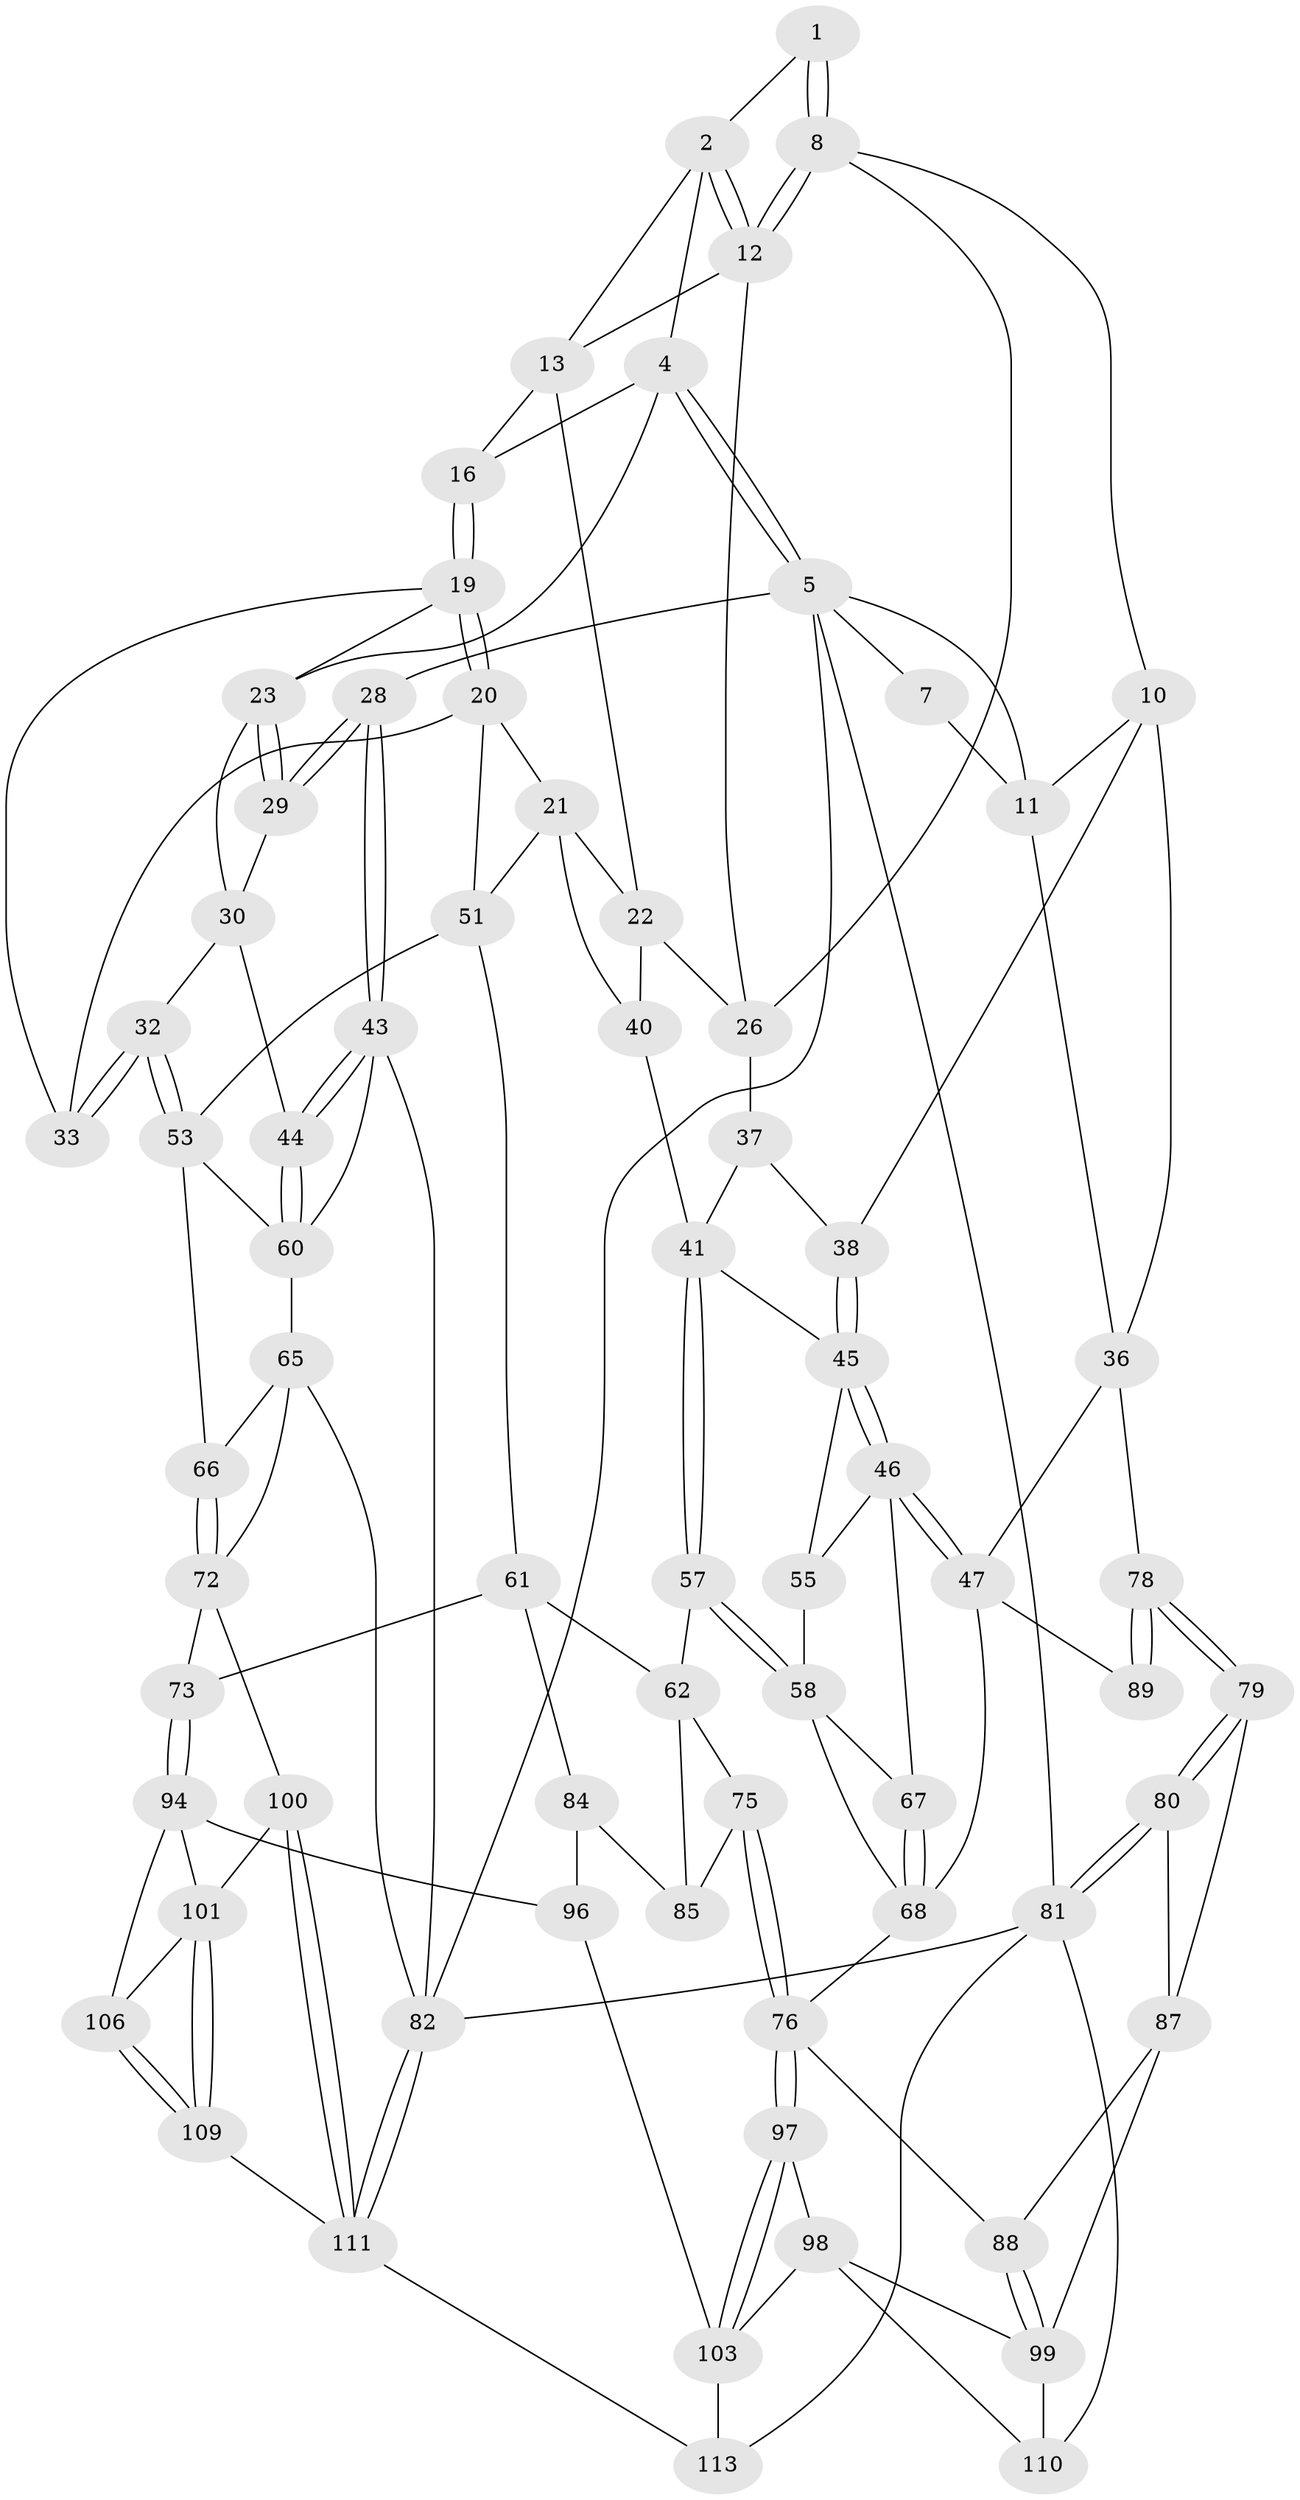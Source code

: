 // original degree distribution, {3: 0.03508771929824561, 4: 0.2631578947368421, 6: 0.2807017543859649, 5: 0.42105263157894735}
// Generated by graph-tools (version 1.1) at 2025/11/02/27/25 16:11:59]
// undirected, 71 vertices, 160 edges
graph export_dot {
graph [start="1"]
  node [color=gray90,style=filled];
  1 [pos="+0.19424064250526005+0"];
  2 [pos="+0.5366571722578448+0",super="+3"];
  4 [pos="+1+0",super="+17"];
  5 [pos="+1+0",super="+6"];
  7 [pos="+0.15915851694585775+0"];
  8 [pos="+0.25556164096074324+0",super="+9"];
  10 [pos="+0.11788240521131203+0.13078384524113493",super="+35"];
  11 [pos="+0.09887142576737765+0.0685066461176943",super="+18"];
  12 [pos="+0.4849616012161274+0.054020185460074956",super="+15"];
  13 [pos="+0.7032693237012139+0.04387565368859163",super="+14"];
  16 [pos="+0.7867386042697552+0.08470192769325224"];
  19 [pos="+0.7934293621429503+0.1444349386181349",super="+25"];
  20 [pos="+0.7534976891010216+0.23951452191467087",super="+34"];
  21 [pos="+0.7468101239339442+0.2364694549670855",super="+50"];
  22 [pos="+0.7175097063804682+0.213852548795822",super="+39"];
  23 [pos="+0.9007876268039848+0.1356690312484093",super="+24"];
  26 [pos="+0.3464041694462012+0.16362334615724042",super="+27"];
  28 [pos="+1+0.13898659299076874"];
  29 [pos="+1+0.19196819922300623"];
  30 [pos="+0.9148097889401006+0.24393014891494422",super="+31"];
  32 [pos="+0.830110014658728+0.3064186743481404"];
  33 [pos="+0.8082996588489826+0.28658762499691415"];
  36 [pos="+0+0.27333256631811165",super="+48"];
  37 [pos="+0.2881431037221067+0.20531745959286526"];
  38 [pos="+0.17348419233051549+0.24227781878410645"];
  40 [pos="+0.4726111756099125+0.25383954853157875"];
  41 [pos="+0.3805605724399438+0.3477371767236818",super="+42"];
  43 [pos="+1+0.3926750053820016",super="+71"];
  44 [pos="+1+0.38432500824923754"];
  45 [pos="+0.17500094442514966+0.28260522980506425",super="+49"];
  46 [pos="+0.10887233370178825+0.4011357845928867",super="+56"];
  47 [pos="+0.04821389239164591+0.4242103050151234",super="+70"];
  51 [pos="+0.6184289629532669+0.39648752126355014",super="+52"];
  53 [pos="+0.8327625132616296+0.3596748241231515",super="+54"];
  55 [pos="+0.25074309433469455+0.38584087691363766"];
  57 [pos="+0.34650513903111424+0.5165868545200538"];
  58 [pos="+0.2997553740869907+0.48114994370952496",super="+59"];
  60 [pos="+0.8792252056069128+0.3892460021738987",super="+64"];
  61 [pos="+0.5646355415511923+0.4329064727986625",super="+74"];
  62 [pos="+0.5082967449449926+0.48615847151109953",super="+63"];
  65 [pos="+0.8827916524009978+0.5588854388553981",super="+90"];
  66 [pos="+0.7880841055528474+0.5602474920734785"];
  67 [pos="+0.20034433089123688+0.46359022730094296"];
  68 [pos="+0.17933542452277482+0.5169168851140442",super="+69"];
  72 [pos="+0.77807021820113+0.5711039720167406",super="+91"];
  73 [pos="+0.7196278280219394+0.6154206824295237"];
  75 [pos="+0.35490749538910754+0.6147534464934934"];
  76 [pos="+0.34541044787023983+0.6263214703792723",super="+77"];
  78 [pos="+0+0.5105358936738391"];
  79 [pos="+0+0.8042327234491907",super="+86"];
  80 [pos="+0+1"];
  81 [pos="+0+1",super="+114"];
  82 [pos="+1+1",super="+83"];
  84 [pos="+0.6120446854635381+0.6467648448676747",super="+93"];
  85 [pos="+0.5820357861863088+0.6355217446591813",super="+92"];
  87 [pos="+0.0961525689403037+0.6987069817483683",super="+104"];
  88 [pos="+0.15302326807690197+0.6448385839834527"];
  89 [pos="+0.024671640338876435+0.5895961351340053"];
  94 [pos="+0.7430263756744165+0.7105743581593219",super="+95"];
  96 [pos="+0.5672923377042118+0.8346723221469392"];
  97 [pos="+0.3454349849977093+0.6548454559159727"];
  98 [pos="+0.2614802752272737+0.7873035081842378",super="+108"];
  99 [pos="+0.224035783868024+0.8163421883835212",super="+105"];
  100 [pos="+0.9209652707666623+0.7780909228529338"];
  101 [pos="+0.812794003062125+0.7816765865088762",super="+102"];
  103 [pos="+0.44567121629356343+0.8469325432692205",super="+107"];
  106 [pos="+0.6155570013041451+0.8914256279612942"];
  109 [pos="+0.7101071715579074+1"];
  110 [pos="+0.3622811793791621+0.9046762169096123"];
  111 [pos="+0.7700399173288154+1",super="+112"];
  113 [pos="+0.4863244595680999+1"];
  1 -- 2;
  1 -- 8;
  1 -- 8;
  2 -- 12;
  2 -- 12;
  2 -- 4;
  2 -- 13;
  4 -- 5;
  4 -- 5;
  4 -- 16;
  4 -- 23;
  5 -- 28;
  5 -- 82;
  5 -- 81;
  5 -- 7;
  5 -- 11;
  7 -- 11;
  8 -- 12;
  8 -- 12;
  8 -- 10;
  8 -- 26;
  10 -- 11;
  10 -- 36;
  10 -- 38;
  11 -- 36;
  12 -- 26;
  12 -- 13;
  13 -- 16;
  13 -- 22;
  16 -- 19;
  16 -- 19;
  19 -- 20;
  19 -- 20;
  19 -- 33;
  19 -- 23;
  20 -- 21;
  20 -- 33;
  20 -- 51;
  21 -- 22;
  21 -- 40;
  21 -- 51;
  22 -- 40;
  22 -- 26;
  23 -- 29;
  23 -- 29;
  23 -- 30;
  26 -- 37;
  28 -- 29;
  28 -- 29;
  28 -- 43;
  28 -- 43;
  29 -- 30;
  30 -- 32;
  30 -- 44;
  32 -- 33;
  32 -- 33;
  32 -- 53;
  32 -- 53;
  36 -- 78;
  36 -- 47;
  37 -- 38;
  37 -- 41;
  38 -- 45;
  38 -- 45;
  40 -- 41;
  41 -- 57;
  41 -- 57;
  41 -- 45;
  43 -- 44;
  43 -- 44;
  43 -- 60;
  43 -- 82;
  44 -- 60;
  44 -- 60;
  45 -- 46;
  45 -- 46;
  45 -- 55;
  46 -- 47;
  46 -- 47;
  46 -- 67;
  46 -- 55;
  47 -- 89;
  47 -- 68;
  51 -- 53;
  51 -- 61;
  53 -- 60;
  53 -- 66;
  55 -- 58;
  57 -- 58;
  57 -- 58;
  57 -- 62;
  58 -- 68;
  58 -- 67;
  60 -- 65;
  61 -- 62;
  61 -- 73;
  61 -- 84;
  62 -- 85;
  62 -- 75;
  65 -- 66;
  65 -- 72;
  65 -- 82;
  66 -- 72;
  66 -- 72;
  67 -- 68;
  67 -- 68;
  68 -- 76;
  72 -- 73;
  72 -- 100;
  73 -- 94;
  73 -- 94;
  75 -- 76;
  75 -- 76;
  75 -- 85;
  76 -- 97;
  76 -- 97;
  76 -- 88;
  78 -- 79;
  78 -- 79;
  78 -- 89;
  78 -- 89;
  79 -- 80;
  79 -- 80;
  79 -- 87;
  80 -- 81;
  80 -- 81;
  80 -- 87;
  81 -- 82;
  81 -- 110;
  81 -- 113;
  82 -- 111;
  82 -- 111;
  84 -- 85 [weight=2];
  84 -- 96;
  87 -- 88;
  87 -- 99;
  88 -- 99;
  88 -- 99;
  94 -- 101;
  94 -- 96;
  94 -- 106;
  96 -- 103;
  97 -- 98;
  97 -- 103;
  97 -- 103;
  98 -- 99;
  98 -- 110;
  98 -- 103;
  99 -- 110;
  100 -- 101;
  100 -- 111;
  100 -- 111;
  101 -- 109;
  101 -- 109;
  101 -- 106;
  103 -- 113;
  106 -- 109;
  106 -- 109;
  109 -- 111;
  111 -- 113;
}
